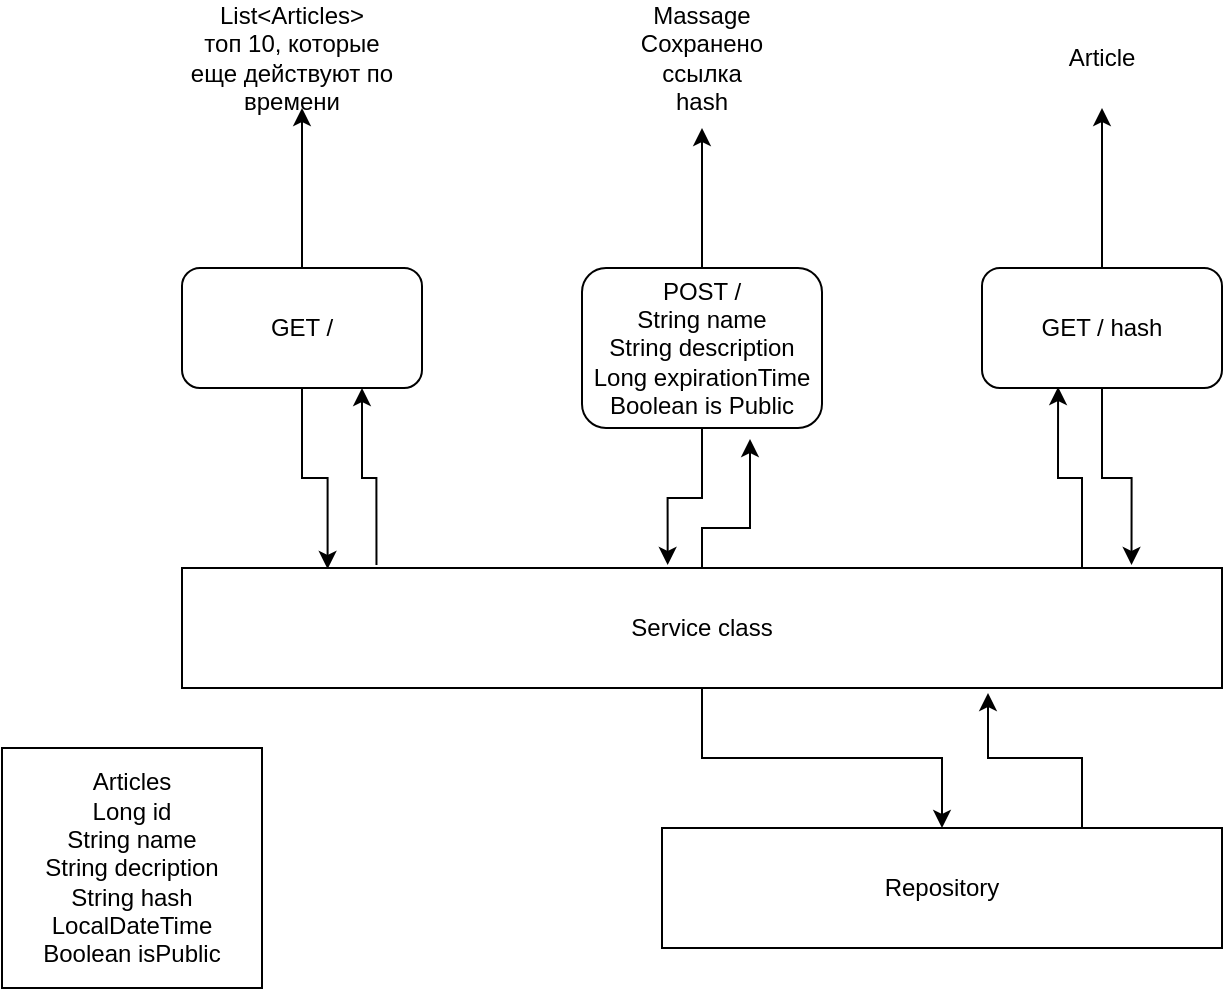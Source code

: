 <mxfile version="24.1.0" type="github">
  <diagram name="Страница — 1" id="_YHh0oIRycDKiK8ngOH5">
    <mxGraphModel dx="953" dy="488" grid="1" gridSize="10" guides="1" tooltips="1" connect="1" arrows="1" fold="1" page="1" pageScale="1" pageWidth="827" pageHeight="1169" math="0" shadow="0">
      <root>
        <mxCell id="0" />
        <mxCell id="1" parent="0" />
        <mxCell id="cqbyD7AR5l0-aXJPCYrJ-24" style="edgeStyle=orthogonalEdgeStyle;rounded=0;orthogonalLoop=1;jettySize=auto;html=1;exitX=0.187;exitY=-0.025;exitDx=0;exitDy=0;entryX=0.75;entryY=1;entryDx=0;entryDy=0;exitPerimeter=0;" edge="1" parent="1" source="cqbyD7AR5l0-aXJPCYrJ-1" target="cqbyD7AR5l0-aXJPCYrJ-4">
          <mxGeometry relative="1" as="geometry" />
        </mxCell>
        <mxCell id="cqbyD7AR5l0-aXJPCYrJ-27" style="edgeStyle=orthogonalEdgeStyle;rounded=0;orthogonalLoop=1;jettySize=auto;html=1;exitX=0.5;exitY=1;exitDx=0;exitDy=0;entryX=0.5;entryY=0;entryDx=0;entryDy=0;" edge="1" parent="1" source="cqbyD7AR5l0-aXJPCYrJ-1" target="cqbyD7AR5l0-aXJPCYrJ-26">
          <mxGeometry relative="1" as="geometry" />
        </mxCell>
        <mxCell id="cqbyD7AR5l0-aXJPCYrJ-1" value="Service class" style="rounded=0;whiteSpace=wrap;html=1;" vertex="1" parent="1">
          <mxGeometry x="160" y="310" width="520" height="60" as="geometry" />
        </mxCell>
        <mxCell id="cqbyD7AR5l0-aXJPCYrJ-18" style="edgeStyle=orthogonalEdgeStyle;rounded=0;orthogonalLoop=1;jettySize=auto;html=1;exitX=0.5;exitY=0;exitDx=0;exitDy=0;" edge="1" parent="1" source="cqbyD7AR5l0-aXJPCYrJ-2">
          <mxGeometry relative="1" as="geometry">
            <mxPoint x="620" y="80" as="targetPoint" />
          </mxGeometry>
        </mxCell>
        <mxCell id="cqbyD7AR5l0-aXJPCYrJ-2" value="GET / hash" style="rounded=1;whiteSpace=wrap;html=1;" vertex="1" parent="1">
          <mxGeometry x="560" y="160" width="120" height="60" as="geometry" />
        </mxCell>
        <mxCell id="cqbyD7AR5l0-aXJPCYrJ-17" style="edgeStyle=orthogonalEdgeStyle;rounded=0;orthogonalLoop=1;jettySize=auto;html=1;exitX=0.5;exitY=0;exitDx=0;exitDy=0;" edge="1" parent="1" source="cqbyD7AR5l0-aXJPCYrJ-3">
          <mxGeometry relative="1" as="geometry">
            <mxPoint x="420" y="90" as="targetPoint" />
          </mxGeometry>
        </mxCell>
        <mxCell id="cqbyD7AR5l0-aXJPCYrJ-20" style="edgeStyle=orthogonalEdgeStyle;rounded=0;orthogonalLoop=1;jettySize=auto;html=1;exitX=0.5;exitY=1;exitDx=0;exitDy=0;entryX=0.467;entryY=-0.025;entryDx=0;entryDy=0;entryPerimeter=0;" edge="1" parent="1" source="cqbyD7AR5l0-aXJPCYrJ-3" target="cqbyD7AR5l0-aXJPCYrJ-1">
          <mxGeometry relative="1" as="geometry" />
        </mxCell>
        <mxCell id="cqbyD7AR5l0-aXJPCYrJ-3" value="POST /&lt;div&gt;String name&lt;/div&gt;&lt;div&gt;String description&lt;/div&gt;&lt;div&gt;Long expirationTime&lt;/div&gt;&lt;div&gt;Boolean is Public&lt;/div&gt;" style="rounded=1;whiteSpace=wrap;html=1;" vertex="1" parent="1">
          <mxGeometry x="360" y="160" width="120" height="80" as="geometry" />
        </mxCell>
        <mxCell id="cqbyD7AR5l0-aXJPCYrJ-13" style="edgeStyle=orthogonalEdgeStyle;rounded=0;orthogonalLoop=1;jettySize=auto;html=1;exitX=0.5;exitY=0;exitDx=0;exitDy=0;" edge="1" parent="1" source="cqbyD7AR5l0-aXJPCYrJ-4">
          <mxGeometry relative="1" as="geometry">
            <mxPoint x="220" y="80" as="targetPoint" />
          </mxGeometry>
        </mxCell>
        <mxCell id="cqbyD7AR5l0-aXJPCYrJ-4" value="GET /" style="rounded=1;whiteSpace=wrap;html=1;" vertex="1" parent="1">
          <mxGeometry x="160" y="160" width="120" height="60" as="geometry" />
        </mxCell>
        <mxCell id="cqbyD7AR5l0-aXJPCYrJ-8" value="List&amp;lt;Articles&amp;gt;&lt;div&gt;топ 10, которые еще действуют по времени&lt;/div&gt;" style="text;html=1;align=center;verticalAlign=middle;whiteSpace=wrap;rounded=0;" vertex="1" parent="1">
          <mxGeometry x="160" y="40" width="110" height="30" as="geometry" />
        </mxCell>
        <mxCell id="cqbyD7AR5l0-aXJPCYrJ-10" value="Massage&lt;div&gt;Сохранено&lt;/div&gt;&lt;div&gt;ссылка hash&lt;/div&gt;" style="text;html=1;align=center;verticalAlign=middle;whiteSpace=wrap;rounded=0;" vertex="1" parent="1">
          <mxGeometry x="390" y="40" width="60" height="30" as="geometry" />
        </mxCell>
        <mxCell id="cqbyD7AR5l0-aXJPCYrJ-11" value="Article" style="text;html=1;align=center;verticalAlign=middle;whiteSpace=wrap;rounded=0;" vertex="1" parent="1">
          <mxGeometry x="590" y="40" width="60" height="30" as="geometry" />
        </mxCell>
        <mxCell id="cqbyD7AR5l0-aXJPCYrJ-19" style="edgeStyle=orthogonalEdgeStyle;rounded=0;orthogonalLoop=1;jettySize=auto;html=1;exitX=0.5;exitY=1;exitDx=0;exitDy=0;entryX=0.14;entryY=0.008;entryDx=0;entryDy=0;entryPerimeter=0;" edge="1" parent="1" source="cqbyD7AR5l0-aXJPCYrJ-4" target="cqbyD7AR5l0-aXJPCYrJ-1">
          <mxGeometry relative="1" as="geometry" />
        </mxCell>
        <mxCell id="cqbyD7AR5l0-aXJPCYrJ-21" style="edgeStyle=orthogonalEdgeStyle;rounded=0;orthogonalLoop=1;jettySize=auto;html=1;exitX=0.5;exitY=1;exitDx=0;exitDy=0;entryX=0.913;entryY=-0.025;entryDx=0;entryDy=0;entryPerimeter=0;" edge="1" parent="1" source="cqbyD7AR5l0-aXJPCYrJ-2" target="cqbyD7AR5l0-aXJPCYrJ-1">
          <mxGeometry relative="1" as="geometry" />
        </mxCell>
        <mxCell id="cqbyD7AR5l0-aXJPCYrJ-22" style="edgeStyle=orthogonalEdgeStyle;rounded=0;orthogonalLoop=1;jettySize=auto;html=1;exitX=0.5;exitY=0;exitDx=0;exitDy=0;entryX=0.7;entryY=1.069;entryDx=0;entryDy=0;entryPerimeter=0;" edge="1" parent="1" source="cqbyD7AR5l0-aXJPCYrJ-1" target="cqbyD7AR5l0-aXJPCYrJ-3">
          <mxGeometry relative="1" as="geometry">
            <Array as="points">
              <mxPoint x="420" y="290" />
              <mxPoint x="444" y="290" />
            </Array>
          </mxGeometry>
        </mxCell>
        <mxCell id="cqbyD7AR5l0-aXJPCYrJ-25" style="edgeStyle=orthogonalEdgeStyle;rounded=0;orthogonalLoop=1;jettySize=auto;html=1;exitX=0.75;exitY=0;exitDx=0;exitDy=0;entryX=0.317;entryY=0.992;entryDx=0;entryDy=0;entryPerimeter=0;" edge="1" parent="1" source="cqbyD7AR5l0-aXJPCYrJ-1" target="cqbyD7AR5l0-aXJPCYrJ-2">
          <mxGeometry relative="1" as="geometry">
            <Array as="points">
              <mxPoint x="610" y="310" />
              <mxPoint x="610" y="265" />
              <mxPoint x="598" y="265" />
            </Array>
          </mxGeometry>
        </mxCell>
        <mxCell id="cqbyD7AR5l0-aXJPCYrJ-26" value="Repository" style="rounded=0;whiteSpace=wrap;html=1;" vertex="1" parent="1">
          <mxGeometry x="400" y="440" width="280" height="60" as="geometry" />
        </mxCell>
        <mxCell id="cqbyD7AR5l0-aXJPCYrJ-28" value="Articles&lt;div&gt;Long id&lt;/div&gt;&lt;div&gt;String name&lt;/div&gt;&lt;div&gt;String decription&lt;/div&gt;&lt;div&gt;String hash&lt;/div&gt;&lt;div&gt;LocalDateTime&lt;/div&gt;&lt;div&gt;Boolean isPublic&lt;/div&gt;" style="rounded=0;whiteSpace=wrap;html=1;" vertex="1" parent="1">
          <mxGeometry x="70" y="400" width="130" height="120" as="geometry" />
        </mxCell>
        <mxCell id="cqbyD7AR5l0-aXJPCYrJ-29" style="edgeStyle=orthogonalEdgeStyle;rounded=0;orthogonalLoop=1;jettySize=auto;html=1;exitX=0.75;exitY=0;exitDx=0;exitDy=0;entryX=0.775;entryY=1.042;entryDx=0;entryDy=0;entryPerimeter=0;" edge="1" parent="1" source="cqbyD7AR5l0-aXJPCYrJ-26" target="cqbyD7AR5l0-aXJPCYrJ-1">
          <mxGeometry relative="1" as="geometry" />
        </mxCell>
      </root>
    </mxGraphModel>
  </diagram>
</mxfile>
